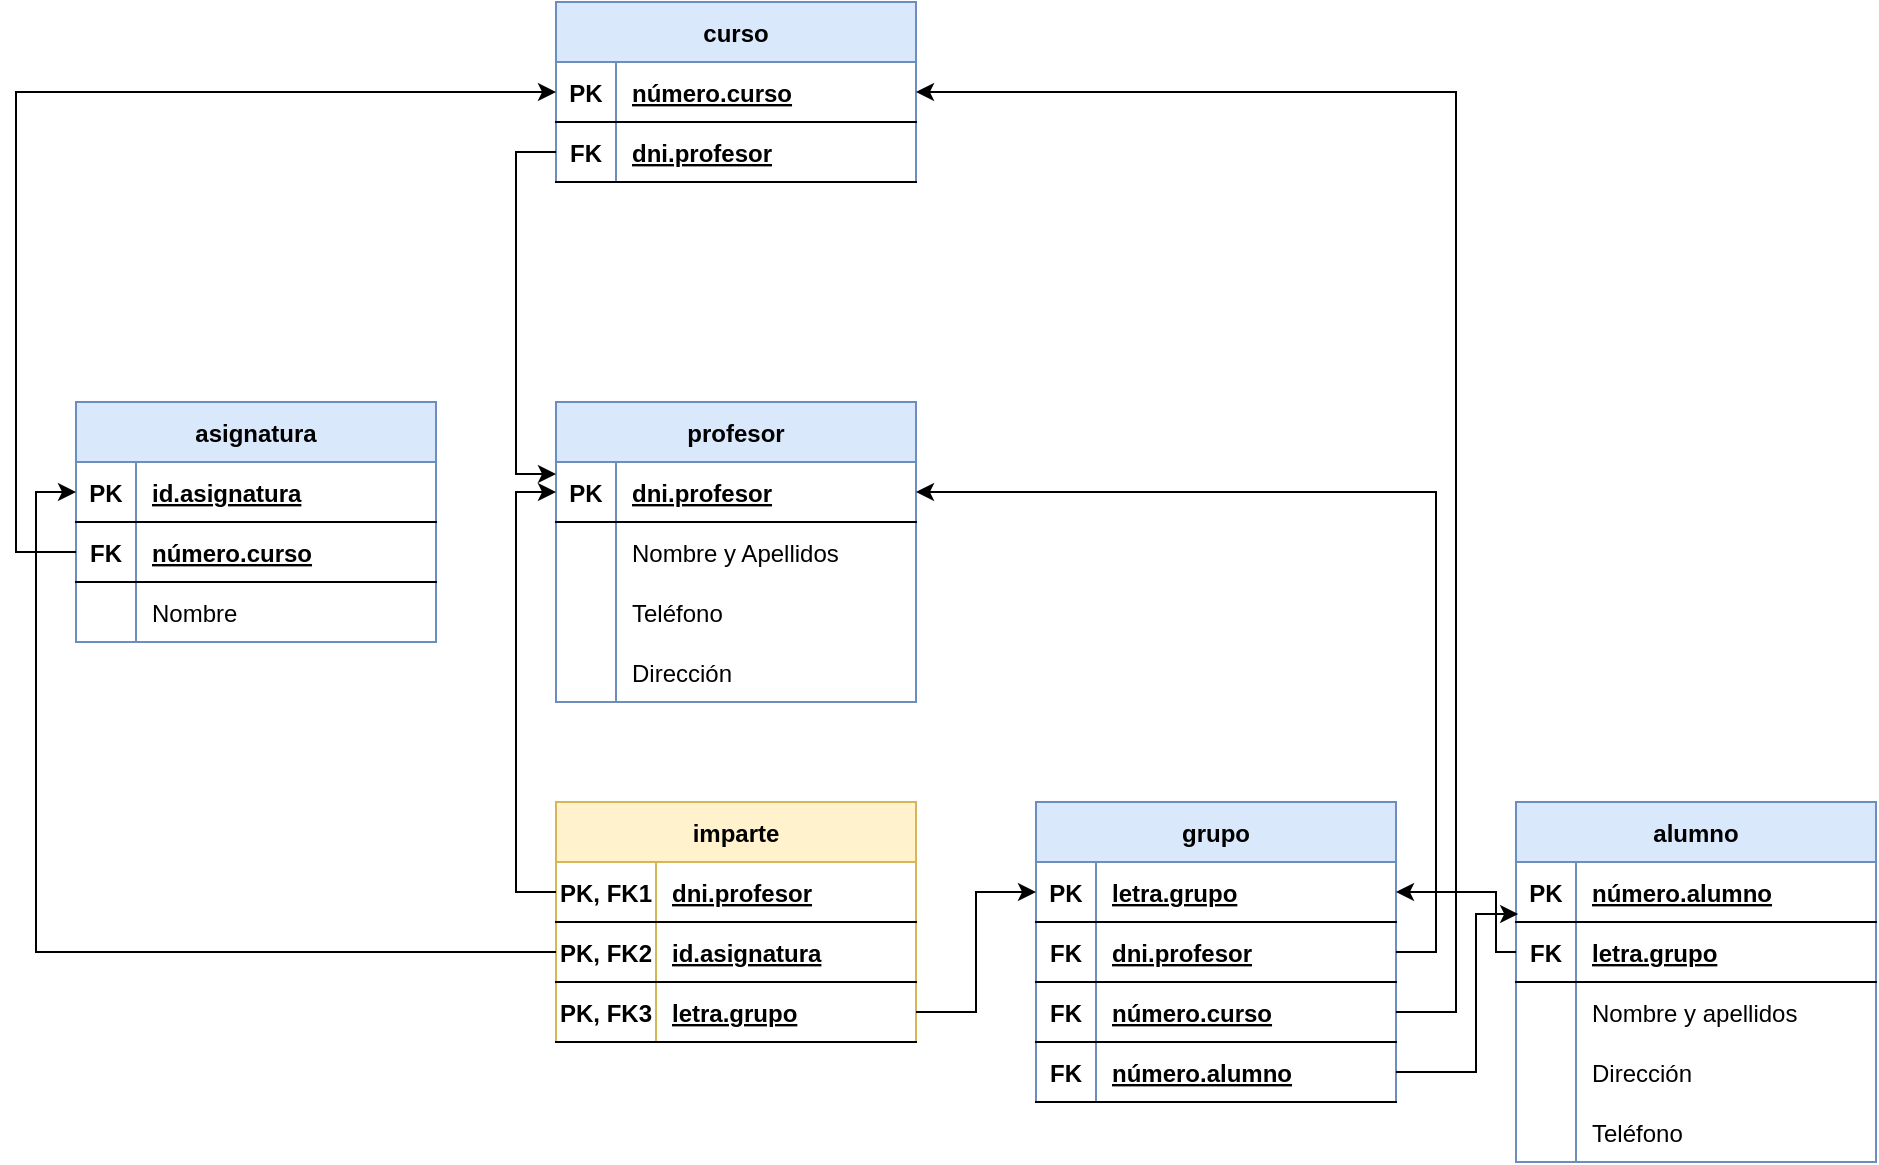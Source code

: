 <mxfile version="20.5.3" type="github">
  <diagram id="wYaWdW8A2PJdJbpHuxRH" name="Página-1">
    <mxGraphModel dx="1422" dy="771" grid="1" gridSize="10" guides="1" tooltips="1" connect="1" arrows="1" fold="1" page="1" pageScale="1" pageWidth="827" pageHeight="1169" math="0" shadow="0">
      <root>
        <mxCell id="0" />
        <mxCell id="1" parent="0" />
        <mxCell id="U52Y8a5yrGxYkL_V11Pb-1" value="profesor" style="shape=table;startSize=30;container=1;collapsible=1;childLayout=tableLayout;fixedRows=1;rowLines=0;fontStyle=1;align=center;resizeLast=1;fillColor=#dae8fc;strokeColor=#6c8ebf;" vertex="1" parent="1">
          <mxGeometry x="290" y="280" width="180" height="150" as="geometry" />
        </mxCell>
        <mxCell id="U52Y8a5yrGxYkL_V11Pb-2" value="" style="shape=tableRow;horizontal=0;startSize=0;swimlaneHead=0;swimlaneBody=0;fillColor=none;collapsible=0;dropTarget=0;points=[[0,0.5],[1,0.5]];portConstraint=eastwest;top=0;left=0;right=0;bottom=1;" vertex="1" parent="U52Y8a5yrGxYkL_V11Pb-1">
          <mxGeometry y="30" width="180" height="30" as="geometry" />
        </mxCell>
        <mxCell id="U52Y8a5yrGxYkL_V11Pb-3" value="PK" style="shape=partialRectangle;connectable=0;fillColor=none;top=0;left=0;bottom=0;right=0;fontStyle=1;overflow=hidden;" vertex="1" parent="U52Y8a5yrGxYkL_V11Pb-2">
          <mxGeometry width="30" height="30" as="geometry">
            <mxRectangle width="30" height="30" as="alternateBounds" />
          </mxGeometry>
        </mxCell>
        <mxCell id="U52Y8a5yrGxYkL_V11Pb-4" value="dni.profesor" style="shape=partialRectangle;connectable=0;fillColor=none;top=0;left=0;bottom=0;right=0;align=left;spacingLeft=6;fontStyle=5;overflow=hidden;" vertex="1" parent="U52Y8a5yrGxYkL_V11Pb-2">
          <mxGeometry x="30" width="150" height="30" as="geometry">
            <mxRectangle width="150" height="30" as="alternateBounds" />
          </mxGeometry>
        </mxCell>
        <mxCell id="U52Y8a5yrGxYkL_V11Pb-5" value="" style="shape=tableRow;horizontal=0;startSize=0;swimlaneHead=0;swimlaneBody=0;fillColor=none;collapsible=0;dropTarget=0;points=[[0,0.5],[1,0.5]];portConstraint=eastwest;top=0;left=0;right=0;bottom=0;" vertex="1" parent="U52Y8a5yrGxYkL_V11Pb-1">
          <mxGeometry y="60" width="180" height="30" as="geometry" />
        </mxCell>
        <mxCell id="U52Y8a5yrGxYkL_V11Pb-6" value="" style="shape=partialRectangle;connectable=0;fillColor=none;top=0;left=0;bottom=0;right=0;editable=1;overflow=hidden;" vertex="1" parent="U52Y8a5yrGxYkL_V11Pb-5">
          <mxGeometry width="30" height="30" as="geometry">
            <mxRectangle width="30" height="30" as="alternateBounds" />
          </mxGeometry>
        </mxCell>
        <mxCell id="U52Y8a5yrGxYkL_V11Pb-7" value="Nombre y Apellidos" style="shape=partialRectangle;connectable=0;fillColor=none;top=0;left=0;bottom=0;right=0;align=left;spacingLeft=6;overflow=hidden;" vertex="1" parent="U52Y8a5yrGxYkL_V11Pb-5">
          <mxGeometry x="30" width="150" height="30" as="geometry">
            <mxRectangle width="150" height="30" as="alternateBounds" />
          </mxGeometry>
        </mxCell>
        <mxCell id="U52Y8a5yrGxYkL_V11Pb-8" value="" style="shape=tableRow;horizontal=0;startSize=0;swimlaneHead=0;swimlaneBody=0;fillColor=none;collapsible=0;dropTarget=0;points=[[0,0.5],[1,0.5]];portConstraint=eastwest;top=0;left=0;right=0;bottom=0;" vertex="1" parent="U52Y8a5yrGxYkL_V11Pb-1">
          <mxGeometry y="90" width="180" height="30" as="geometry" />
        </mxCell>
        <mxCell id="U52Y8a5yrGxYkL_V11Pb-9" value="" style="shape=partialRectangle;connectable=0;fillColor=none;top=0;left=0;bottom=0;right=0;editable=1;overflow=hidden;" vertex="1" parent="U52Y8a5yrGxYkL_V11Pb-8">
          <mxGeometry width="30" height="30" as="geometry">
            <mxRectangle width="30" height="30" as="alternateBounds" />
          </mxGeometry>
        </mxCell>
        <mxCell id="U52Y8a5yrGxYkL_V11Pb-10" value="Teléfono" style="shape=partialRectangle;connectable=0;fillColor=none;top=0;left=0;bottom=0;right=0;align=left;spacingLeft=6;overflow=hidden;" vertex="1" parent="U52Y8a5yrGxYkL_V11Pb-8">
          <mxGeometry x="30" width="150" height="30" as="geometry">
            <mxRectangle width="150" height="30" as="alternateBounds" />
          </mxGeometry>
        </mxCell>
        <mxCell id="U52Y8a5yrGxYkL_V11Pb-11" value="" style="shape=tableRow;horizontal=0;startSize=0;swimlaneHead=0;swimlaneBody=0;fillColor=none;collapsible=0;dropTarget=0;points=[[0,0.5],[1,0.5]];portConstraint=eastwest;top=0;left=0;right=0;bottom=0;" vertex="1" parent="U52Y8a5yrGxYkL_V11Pb-1">
          <mxGeometry y="120" width="180" height="30" as="geometry" />
        </mxCell>
        <mxCell id="U52Y8a5yrGxYkL_V11Pb-12" value="" style="shape=partialRectangle;connectable=0;fillColor=none;top=0;left=0;bottom=0;right=0;editable=1;overflow=hidden;" vertex="1" parent="U52Y8a5yrGxYkL_V11Pb-11">
          <mxGeometry width="30" height="30" as="geometry">
            <mxRectangle width="30" height="30" as="alternateBounds" />
          </mxGeometry>
        </mxCell>
        <mxCell id="U52Y8a5yrGxYkL_V11Pb-13" value="Dirección" style="shape=partialRectangle;connectable=0;fillColor=none;top=0;left=0;bottom=0;right=0;align=left;spacingLeft=6;overflow=hidden;" vertex="1" parent="U52Y8a5yrGxYkL_V11Pb-11">
          <mxGeometry x="30" width="150" height="30" as="geometry">
            <mxRectangle width="150" height="30" as="alternateBounds" />
          </mxGeometry>
        </mxCell>
        <mxCell id="U52Y8a5yrGxYkL_V11Pb-14" value="curso" style="shape=table;startSize=30;container=1;collapsible=1;childLayout=tableLayout;fixedRows=1;rowLines=0;fontStyle=1;align=center;resizeLast=1;fillColor=#dae8fc;strokeColor=#6c8ebf;" vertex="1" parent="1">
          <mxGeometry x="290" y="80" width="180" height="90" as="geometry" />
        </mxCell>
        <mxCell id="U52Y8a5yrGxYkL_V11Pb-15" value="" style="shape=tableRow;horizontal=0;startSize=0;swimlaneHead=0;swimlaneBody=0;fillColor=none;collapsible=0;dropTarget=0;points=[[0,0.5],[1,0.5]];portConstraint=eastwest;top=0;left=0;right=0;bottom=1;" vertex="1" parent="U52Y8a5yrGxYkL_V11Pb-14">
          <mxGeometry y="30" width="180" height="30" as="geometry" />
        </mxCell>
        <mxCell id="U52Y8a5yrGxYkL_V11Pb-16" value="PK" style="shape=partialRectangle;connectable=0;fillColor=none;top=0;left=0;bottom=0;right=0;fontStyle=1;overflow=hidden;" vertex="1" parent="U52Y8a5yrGxYkL_V11Pb-15">
          <mxGeometry width="30" height="30" as="geometry">
            <mxRectangle width="30" height="30" as="alternateBounds" />
          </mxGeometry>
        </mxCell>
        <mxCell id="U52Y8a5yrGxYkL_V11Pb-17" value="número.curso" style="shape=partialRectangle;connectable=0;fillColor=none;top=0;left=0;bottom=0;right=0;align=left;spacingLeft=6;fontStyle=5;overflow=hidden;" vertex="1" parent="U52Y8a5yrGxYkL_V11Pb-15">
          <mxGeometry x="30" width="150" height="30" as="geometry">
            <mxRectangle width="150" height="30" as="alternateBounds" />
          </mxGeometry>
        </mxCell>
        <mxCell id="U52Y8a5yrGxYkL_V11Pb-40" value="" style="shape=tableRow;horizontal=0;startSize=0;swimlaneHead=0;swimlaneBody=0;fillColor=none;collapsible=0;dropTarget=0;points=[[0,0.5],[1,0.5]];portConstraint=eastwest;top=0;left=0;right=0;bottom=1;" vertex="1" parent="U52Y8a5yrGxYkL_V11Pb-14">
          <mxGeometry y="60" width="180" height="30" as="geometry" />
        </mxCell>
        <mxCell id="U52Y8a5yrGxYkL_V11Pb-41" value="FK" style="shape=partialRectangle;connectable=0;fillColor=none;top=0;left=0;bottom=0;right=0;fontStyle=1;overflow=hidden;" vertex="1" parent="U52Y8a5yrGxYkL_V11Pb-40">
          <mxGeometry width="30" height="30" as="geometry">
            <mxRectangle width="30" height="30" as="alternateBounds" />
          </mxGeometry>
        </mxCell>
        <mxCell id="U52Y8a5yrGxYkL_V11Pb-42" value="dni.profesor" style="shape=partialRectangle;connectable=0;fillColor=none;top=0;left=0;bottom=0;right=0;align=left;spacingLeft=6;fontStyle=5;overflow=hidden;" vertex="1" parent="U52Y8a5yrGxYkL_V11Pb-40">
          <mxGeometry x="30" width="150" height="30" as="geometry">
            <mxRectangle width="150" height="30" as="alternateBounds" />
          </mxGeometry>
        </mxCell>
        <mxCell id="U52Y8a5yrGxYkL_V11Pb-27" value="asignatura" style="shape=table;startSize=30;container=1;collapsible=1;childLayout=tableLayout;fixedRows=1;rowLines=0;fontStyle=1;align=center;resizeLast=1;fillColor=#dae8fc;strokeColor=#6c8ebf;" vertex="1" parent="1">
          <mxGeometry x="50" y="280" width="180" height="120" as="geometry" />
        </mxCell>
        <mxCell id="U52Y8a5yrGxYkL_V11Pb-28" value="" style="shape=tableRow;horizontal=0;startSize=0;swimlaneHead=0;swimlaneBody=0;fillColor=none;collapsible=0;dropTarget=0;points=[[0,0.5],[1,0.5]];portConstraint=eastwest;top=0;left=0;right=0;bottom=1;" vertex="1" parent="U52Y8a5yrGxYkL_V11Pb-27">
          <mxGeometry y="30" width="180" height="30" as="geometry" />
        </mxCell>
        <mxCell id="U52Y8a5yrGxYkL_V11Pb-29" value="PK" style="shape=partialRectangle;connectable=0;fillColor=none;top=0;left=0;bottom=0;right=0;fontStyle=1;overflow=hidden;" vertex="1" parent="U52Y8a5yrGxYkL_V11Pb-28">
          <mxGeometry width="30" height="30" as="geometry">
            <mxRectangle width="30" height="30" as="alternateBounds" />
          </mxGeometry>
        </mxCell>
        <mxCell id="U52Y8a5yrGxYkL_V11Pb-30" value="id.asignatura" style="shape=partialRectangle;connectable=0;fillColor=none;top=0;left=0;bottom=0;right=0;align=left;spacingLeft=6;fontStyle=5;overflow=hidden;" vertex="1" parent="U52Y8a5yrGxYkL_V11Pb-28">
          <mxGeometry x="30" width="150" height="30" as="geometry">
            <mxRectangle width="150" height="30" as="alternateBounds" />
          </mxGeometry>
        </mxCell>
        <mxCell id="U52Y8a5yrGxYkL_V11Pb-45" value="" style="shape=tableRow;horizontal=0;startSize=0;swimlaneHead=0;swimlaneBody=0;fillColor=none;collapsible=0;dropTarget=0;points=[[0,0.5],[1,0.5]];portConstraint=eastwest;top=0;left=0;right=0;bottom=1;" vertex="1" parent="U52Y8a5yrGxYkL_V11Pb-27">
          <mxGeometry y="60" width="180" height="30" as="geometry" />
        </mxCell>
        <mxCell id="U52Y8a5yrGxYkL_V11Pb-46" value="FK" style="shape=partialRectangle;connectable=0;fillColor=none;top=0;left=0;bottom=0;right=0;fontStyle=1;overflow=hidden;" vertex="1" parent="U52Y8a5yrGxYkL_V11Pb-45">
          <mxGeometry width="30" height="30" as="geometry">
            <mxRectangle width="30" height="30" as="alternateBounds" />
          </mxGeometry>
        </mxCell>
        <mxCell id="U52Y8a5yrGxYkL_V11Pb-47" value="número.curso" style="shape=partialRectangle;connectable=0;fillColor=none;top=0;left=0;bottom=0;right=0;align=left;spacingLeft=6;fontStyle=5;overflow=hidden;" vertex="1" parent="U52Y8a5yrGxYkL_V11Pb-45">
          <mxGeometry x="30" width="150" height="30" as="geometry">
            <mxRectangle width="150" height="30" as="alternateBounds" />
          </mxGeometry>
        </mxCell>
        <mxCell id="U52Y8a5yrGxYkL_V11Pb-31" value="" style="shape=tableRow;horizontal=0;startSize=0;swimlaneHead=0;swimlaneBody=0;fillColor=none;collapsible=0;dropTarget=0;points=[[0,0.5],[1,0.5]];portConstraint=eastwest;top=0;left=0;right=0;bottom=0;" vertex="1" parent="U52Y8a5yrGxYkL_V11Pb-27">
          <mxGeometry y="90" width="180" height="30" as="geometry" />
        </mxCell>
        <mxCell id="U52Y8a5yrGxYkL_V11Pb-32" value="" style="shape=partialRectangle;connectable=0;fillColor=none;top=0;left=0;bottom=0;right=0;editable=1;overflow=hidden;" vertex="1" parent="U52Y8a5yrGxYkL_V11Pb-31">
          <mxGeometry width="30" height="30" as="geometry">
            <mxRectangle width="30" height="30" as="alternateBounds" />
          </mxGeometry>
        </mxCell>
        <mxCell id="U52Y8a5yrGxYkL_V11Pb-33" value="Nombre" style="shape=partialRectangle;connectable=0;fillColor=none;top=0;left=0;bottom=0;right=0;align=left;spacingLeft=6;overflow=hidden;" vertex="1" parent="U52Y8a5yrGxYkL_V11Pb-31">
          <mxGeometry x="30" width="150" height="30" as="geometry">
            <mxRectangle width="150" height="30" as="alternateBounds" />
          </mxGeometry>
        </mxCell>
        <mxCell id="U52Y8a5yrGxYkL_V11Pb-43" style="edgeStyle=orthogonalEdgeStyle;rounded=0;orthogonalLoop=1;jettySize=auto;html=1;exitX=0;exitY=0.5;exitDx=0;exitDy=0;entryX=0;entryY=0.2;entryDx=0;entryDy=0;entryPerimeter=0;" edge="1" parent="1" source="U52Y8a5yrGxYkL_V11Pb-40" target="U52Y8a5yrGxYkL_V11Pb-2">
          <mxGeometry relative="1" as="geometry" />
        </mxCell>
        <mxCell id="U52Y8a5yrGxYkL_V11Pb-48" style="edgeStyle=orthogonalEdgeStyle;rounded=0;orthogonalLoop=1;jettySize=auto;html=1;exitX=0;exitY=0.5;exitDx=0;exitDy=0;entryX=0;entryY=0.5;entryDx=0;entryDy=0;" edge="1" parent="1" source="U52Y8a5yrGxYkL_V11Pb-45" target="U52Y8a5yrGxYkL_V11Pb-15">
          <mxGeometry relative="1" as="geometry">
            <Array as="points">
              <mxPoint x="20" y="355" />
              <mxPoint x="20" y="125" />
            </Array>
          </mxGeometry>
        </mxCell>
        <mxCell id="U52Y8a5yrGxYkL_V11Pb-49" value="imparte" style="shape=table;startSize=30;container=1;collapsible=1;childLayout=tableLayout;fixedRows=1;rowLines=0;fontStyle=1;align=center;resizeLast=1;fillColor=#fff2cc;strokeColor=#d6b656;" vertex="1" parent="1">
          <mxGeometry x="290" y="480" width="180" height="120" as="geometry" />
        </mxCell>
        <mxCell id="U52Y8a5yrGxYkL_V11Pb-50" value="" style="shape=tableRow;horizontal=0;startSize=0;swimlaneHead=0;swimlaneBody=0;fillColor=none;collapsible=0;dropTarget=0;points=[[0,0.5],[1,0.5]];portConstraint=eastwest;top=0;left=0;right=0;bottom=1;" vertex="1" parent="U52Y8a5yrGxYkL_V11Pb-49">
          <mxGeometry y="30" width="180" height="30" as="geometry" />
        </mxCell>
        <mxCell id="U52Y8a5yrGxYkL_V11Pb-51" value="PK, FK1" style="shape=partialRectangle;connectable=0;fillColor=none;top=0;left=0;bottom=0;right=0;fontStyle=1;overflow=hidden;" vertex="1" parent="U52Y8a5yrGxYkL_V11Pb-50">
          <mxGeometry width="50" height="30" as="geometry">
            <mxRectangle width="50" height="30" as="alternateBounds" />
          </mxGeometry>
        </mxCell>
        <mxCell id="U52Y8a5yrGxYkL_V11Pb-52" value="dni.profesor" style="shape=partialRectangle;connectable=0;fillColor=none;top=0;left=0;bottom=0;right=0;align=left;spacingLeft=6;fontStyle=5;overflow=hidden;" vertex="1" parent="U52Y8a5yrGxYkL_V11Pb-50">
          <mxGeometry x="50" width="130" height="30" as="geometry">
            <mxRectangle width="130" height="30" as="alternateBounds" />
          </mxGeometry>
        </mxCell>
        <mxCell id="U52Y8a5yrGxYkL_V11Pb-62" value="" style="shape=tableRow;horizontal=0;startSize=0;swimlaneHead=0;swimlaneBody=0;fillColor=none;collapsible=0;dropTarget=0;points=[[0,0.5],[1,0.5]];portConstraint=eastwest;top=0;left=0;right=0;bottom=1;" vertex="1" parent="U52Y8a5yrGxYkL_V11Pb-49">
          <mxGeometry y="60" width="180" height="30" as="geometry" />
        </mxCell>
        <mxCell id="U52Y8a5yrGxYkL_V11Pb-63" value="PK, FK2" style="shape=partialRectangle;connectable=0;fillColor=none;top=0;left=0;bottom=0;right=0;fontStyle=1;overflow=hidden;" vertex="1" parent="U52Y8a5yrGxYkL_V11Pb-62">
          <mxGeometry width="50" height="30" as="geometry">
            <mxRectangle width="50" height="30" as="alternateBounds" />
          </mxGeometry>
        </mxCell>
        <mxCell id="U52Y8a5yrGxYkL_V11Pb-64" value="id.asignatura" style="shape=partialRectangle;connectable=0;fillColor=none;top=0;left=0;bottom=0;right=0;align=left;spacingLeft=6;fontStyle=5;overflow=hidden;" vertex="1" parent="U52Y8a5yrGxYkL_V11Pb-62">
          <mxGeometry x="50" width="130" height="30" as="geometry">
            <mxRectangle width="130" height="30" as="alternateBounds" />
          </mxGeometry>
        </mxCell>
        <mxCell id="U52Y8a5yrGxYkL_V11Pb-65" value="" style="shape=tableRow;horizontal=0;startSize=0;swimlaneHead=0;swimlaneBody=0;fillColor=none;collapsible=0;dropTarget=0;points=[[0,0.5],[1,0.5]];portConstraint=eastwest;top=0;left=0;right=0;bottom=1;" vertex="1" parent="U52Y8a5yrGxYkL_V11Pb-49">
          <mxGeometry y="90" width="180" height="30" as="geometry" />
        </mxCell>
        <mxCell id="U52Y8a5yrGxYkL_V11Pb-66" value="PK, FK3" style="shape=partialRectangle;connectable=0;fillColor=none;top=0;left=0;bottom=0;right=0;fontStyle=1;overflow=hidden;" vertex="1" parent="U52Y8a5yrGxYkL_V11Pb-65">
          <mxGeometry width="50" height="30" as="geometry">
            <mxRectangle width="50" height="30" as="alternateBounds" />
          </mxGeometry>
        </mxCell>
        <mxCell id="U52Y8a5yrGxYkL_V11Pb-67" value="letra.grupo" style="shape=partialRectangle;connectable=0;fillColor=none;top=0;left=0;bottom=0;right=0;align=left;spacingLeft=6;fontStyle=5;overflow=hidden;" vertex="1" parent="U52Y8a5yrGxYkL_V11Pb-65">
          <mxGeometry x="50" width="130" height="30" as="geometry">
            <mxRectangle width="130" height="30" as="alternateBounds" />
          </mxGeometry>
        </mxCell>
        <mxCell id="U52Y8a5yrGxYkL_V11Pb-68" style="edgeStyle=orthogonalEdgeStyle;rounded=0;orthogonalLoop=1;jettySize=auto;html=1;exitX=0;exitY=0.5;exitDx=0;exitDy=0;entryX=0;entryY=0.5;entryDx=0;entryDy=0;" edge="1" parent="1" source="U52Y8a5yrGxYkL_V11Pb-50" target="U52Y8a5yrGxYkL_V11Pb-2">
          <mxGeometry relative="1" as="geometry" />
        </mxCell>
        <mxCell id="U52Y8a5yrGxYkL_V11Pb-69" style="edgeStyle=orthogonalEdgeStyle;rounded=0;orthogonalLoop=1;jettySize=auto;html=1;exitX=0;exitY=0.5;exitDx=0;exitDy=0;entryX=0;entryY=0.5;entryDx=0;entryDy=0;" edge="1" parent="1" source="U52Y8a5yrGxYkL_V11Pb-62" target="U52Y8a5yrGxYkL_V11Pb-28">
          <mxGeometry relative="1" as="geometry" />
        </mxCell>
        <mxCell id="U52Y8a5yrGxYkL_V11Pb-70" value="grupo" style="shape=table;startSize=30;container=1;collapsible=1;childLayout=tableLayout;fixedRows=1;rowLines=0;fontStyle=1;align=center;resizeLast=1;fillColor=#dae8fc;strokeColor=#6c8ebf;" vertex="1" parent="1">
          <mxGeometry x="530" y="480" width="180" height="150" as="geometry" />
        </mxCell>
        <mxCell id="U52Y8a5yrGxYkL_V11Pb-71" value="" style="shape=tableRow;horizontal=0;startSize=0;swimlaneHead=0;swimlaneBody=0;fillColor=none;collapsible=0;dropTarget=0;points=[[0,0.5],[1,0.5]];portConstraint=eastwest;top=0;left=0;right=0;bottom=1;" vertex="1" parent="U52Y8a5yrGxYkL_V11Pb-70">
          <mxGeometry y="30" width="180" height="30" as="geometry" />
        </mxCell>
        <mxCell id="U52Y8a5yrGxYkL_V11Pb-72" value="PK" style="shape=partialRectangle;connectable=0;fillColor=none;top=0;left=0;bottom=0;right=0;fontStyle=1;overflow=hidden;" vertex="1" parent="U52Y8a5yrGxYkL_V11Pb-71">
          <mxGeometry width="30" height="30" as="geometry">
            <mxRectangle width="30" height="30" as="alternateBounds" />
          </mxGeometry>
        </mxCell>
        <mxCell id="U52Y8a5yrGxYkL_V11Pb-73" value="letra.grupo" style="shape=partialRectangle;connectable=0;fillColor=none;top=0;left=0;bottom=0;right=0;align=left;spacingLeft=6;fontStyle=5;overflow=hidden;" vertex="1" parent="U52Y8a5yrGxYkL_V11Pb-71">
          <mxGeometry x="30" width="150" height="30" as="geometry">
            <mxRectangle width="150" height="30" as="alternateBounds" />
          </mxGeometry>
        </mxCell>
        <mxCell id="U52Y8a5yrGxYkL_V11Pb-84" value="" style="shape=tableRow;horizontal=0;startSize=0;swimlaneHead=0;swimlaneBody=0;fillColor=none;collapsible=0;dropTarget=0;points=[[0,0.5],[1,0.5]];portConstraint=eastwest;top=0;left=0;right=0;bottom=1;" vertex="1" parent="U52Y8a5yrGxYkL_V11Pb-70">
          <mxGeometry y="60" width="180" height="30" as="geometry" />
        </mxCell>
        <mxCell id="U52Y8a5yrGxYkL_V11Pb-85" value="FK" style="shape=partialRectangle;connectable=0;fillColor=none;top=0;left=0;bottom=0;right=0;fontStyle=1;overflow=hidden;" vertex="1" parent="U52Y8a5yrGxYkL_V11Pb-84">
          <mxGeometry width="30" height="30" as="geometry">
            <mxRectangle width="30" height="30" as="alternateBounds" />
          </mxGeometry>
        </mxCell>
        <mxCell id="U52Y8a5yrGxYkL_V11Pb-86" value="dni.profesor" style="shape=partialRectangle;connectable=0;fillColor=none;top=0;left=0;bottom=0;right=0;align=left;spacingLeft=6;fontStyle=5;overflow=hidden;" vertex="1" parent="U52Y8a5yrGxYkL_V11Pb-84">
          <mxGeometry x="30" width="150" height="30" as="geometry">
            <mxRectangle width="150" height="30" as="alternateBounds" />
          </mxGeometry>
        </mxCell>
        <mxCell id="U52Y8a5yrGxYkL_V11Pb-88" value="" style="shape=tableRow;horizontal=0;startSize=0;swimlaneHead=0;swimlaneBody=0;fillColor=none;collapsible=0;dropTarget=0;points=[[0,0.5],[1,0.5]];portConstraint=eastwest;top=0;left=0;right=0;bottom=1;" vertex="1" parent="U52Y8a5yrGxYkL_V11Pb-70">
          <mxGeometry y="90" width="180" height="30" as="geometry" />
        </mxCell>
        <mxCell id="U52Y8a5yrGxYkL_V11Pb-89" value="FK" style="shape=partialRectangle;connectable=0;fillColor=none;top=0;left=0;bottom=0;right=0;fontStyle=1;overflow=hidden;" vertex="1" parent="U52Y8a5yrGxYkL_V11Pb-88">
          <mxGeometry width="30" height="30" as="geometry">
            <mxRectangle width="30" height="30" as="alternateBounds" />
          </mxGeometry>
        </mxCell>
        <mxCell id="U52Y8a5yrGxYkL_V11Pb-90" value="número.curso" style="shape=partialRectangle;connectable=0;fillColor=none;top=0;left=0;bottom=0;right=0;align=left;spacingLeft=6;fontStyle=5;overflow=hidden;" vertex="1" parent="U52Y8a5yrGxYkL_V11Pb-88">
          <mxGeometry x="30" width="150" height="30" as="geometry">
            <mxRectangle width="150" height="30" as="alternateBounds" />
          </mxGeometry>
        </mxCell>
        <mxCell id="U52Y8a5yrGxYkL_V11Pb-109" value="" style="shape=tableRow;horizontal=0;startSize=0;swimlaneHead=0;swimlaneBody=0;fillColor=none;collapsible=0;dropTarget=0;points=[[0,0.5],[1,0.5]];portConstraint=eastwest;top=0;left=0;right=0;bottom=1;" vertex="1" parent="U52Y8a5yrGxYkL_V11Pb-70">
          <mxGeometry y="120" width="180" height="30" as="geometry" />
        </mxCell>
        <mxCell id="U52Y8a5yrGxYkL_V11Pb-110" value="FK" style="shape=partialRectangle;connectable=0;fillColor=none;top=0;left=0;bottom=0;right=0;fontStyle=1;overflow=hidden;" vertex="1" parent="U52Y8a5yrGxYkL_V11Pb-109">
          <mxGeometry width="30" height="30" as="geometry">
            <mxRectangle width="30" height="30" as="alternateBounds" />
          </mxGeometry>
        </mxCell>
        <mxCell id="U52Y8a5yrGxYkL_V11Pb-111" value="número.alumno" style="shape=partialRectangle;connectable=0;fillColor=none;top=0;left=0;bottom=0;right=0;align=left;spacingLeft=6;fontStyle=5;overflow=hidden;" vertex="1" parent="U52Y8a5yrGxYkL_V11Pb-109">
          <mxGeometry x="30" width="150" height="30" as="geometry">
            <mxRectangle width="150" height="30" as="alternateBounds" />
          </mxGeometry>
        </mxCell>
        <mxCell id="U52Y8a5yrGxYkL_V11Pb-83" style="edgeStyle=orthogonalEdgeStyle;rounded=0;orthogonalLoop=1;jettySize=auto;html=1;exitX=1;exitY=0.5;exitDx=0;exitDy=0;entryX=0;entryY=0.5;entryDx=0;entryDy=0;" edge="1" parent="1" source="U52Y8a5yrGxYkL_V11Pb-65" target="U52Y8a5yrGxYkL_V11Pb-71">
          <mxGeometry relative="1" as="geometry" />
        </mxCell>
        <mxCell id="U52Y8a5yrGxYkL_V11Pb-87" style="edgeStyle=orthogonalEdgeStyle;rounded=0;orthogonalLoop=1;jettySize=auto;html=1;exitX=1;exitY=0.5;exitDx=0;exitDy=0;entryX=1;entryY=0.5;entryDx=0;entryDy=0;" edge="1" parent="1" source="U52Y8a5yrGxYkL_V11Pb-84" target="U52Y8a5yrGxYkL_V11Pb-2">
          <mxGeometry relative="1" as="geometry">
            <Array as="points">
              <mxPoint x="730" y="555" />
              <mxPoint x="730" y="325" />
            </Array>
          </mxGeometry>
        </mxCell>
        <mxCell id="U52Y8a5yrGxYkL_V11Pb-91" style="edgeStyle=orthogonalEdgeStyle;rounded=0;orthogonalLoop=1;jettySize=auto;html=1;exitX=1;exitY=0.5;exitDx=0;exitDy=0;entryX=1;entryY=0.5;entryDx=0;entryDy=0;" edge="1" parent="1" source="U52Y8a5yrGxYkL_V11Pb-88" target="U52Y8a5yrGxYkL_V11Pb-15">
          <mxGeometry relative="1" as="geometry">
            <Array as="points">
              <mxPoint x="740" y="585" />
              <mxPoint x="740" y="125" />
            </Array>
          </mxGeometry>
        </mxCell>
        <mxCell id="U52Y8a5yrGxYkL_V11Pb-92" value="alumno" style="shape=table;startSize=30;container=1;collapsible=1;childLayout=tableLayout;fixedRows=1;rowLines=0;fontStyle=1;align=center;resizeLast=1;fillColor=#dae8fc;strokeColor=#6c8ebf;" vertex="1" parent="1">
          <mxGeometry x="770" y="480" width="180" height="180" as="geometry" />
        </mxCell>
        <mxCell id="U52Y8a5yrGxYkL_V11Pb-93" value="" style="shape=tableRow;horizontal=0;startSize=0;swimlaneHead=0;swimlaneBody=0;fillColor=none;collapsible=0;dropTarget=0;points=[[0,0.5],[1,0.5]];portConstraint=eastwest;top=0;left=0;right=0;bottom=1;" vertex="1" parent="U52Y8a5yrGxYkL_V11Pb-92">
          <mxGeometry y="30" width="180" height="30" as="geometry" />
        </mxCell>
        <mxCell id="U52Y8a5yrGxYkL_V11Pb-94" value="PK" style="shape=partialRectangle;connectable=0;fillColor=none;top=0;left=0;bottom=0;right=0;fontStyle=1;overflow=hidden;" vertex="1" parent="U52Y8a5yrGxYkL_V11Pb-93">
          <mxGeometry width="30" height="30" as="geometry">
            <mxRectangle width="30" height="30" as="alternateBounds" />
          </mxGeometry>
        </mxCell>
        <mxCell id="U52Y8a5yrGxYkL_V11Pb-95" value="número.alumno" style="shape=partialRectangle;connectable=0;fillColor=none;top=0;left=0;bottom=0;right=0;align=left;spacingLeft=6;fontStyle=5;overflow=hidden;" vertex="1" parent="U52Y8a5yrGxYkL_V11Pb-93">
          <mxGeometry x="30" width="150" height="30" as="geometry">
            <mxRectangle width="150" height="30" as="alternateBounds" />
          </mxGeometry>
        </mxCell>
        <mxCell id="U52Y8a5yrGxYkL_V11Pb-105" value="" style="shape=tableRow;horizontal=0;startSize=0;swimlaneHead=0;swimlaneBody=0;fillColor=none;collapsible=0;dropTarget=0;points=[[0,0.5],[1,0.5]];portConstraint=eastwest;top=0;left=0;right=0;bottom=1;" vertex="1" parent="U52Y8a5yrGxYkL_V11Pb-92">
          <mxGeometry y="60" width="180" height="30" as="geometry" />
        </mxCell>
        <mxCell id="U52Y8a5yrGxYkL_V11Pb-106" value="FK" style="shape=partialRectangle;connectable=0;fillColor=none;top=0;left=0;bottom=0;right=0;fontStyle=1;overflow=hidden;" vertex="1" parent="U52Y8a5yrGxYkL_V11Pb-105">
          <mxGeometry width="30" height="30" as="geometry">
            <mxRectangle width="30" height="30" as="alternateBounds" />
          </mxGeometry>
        </mxCell>
        <mxCell id="U52Y8a5yrGxYkL_V11Pb-107" value="letra.grupo" style="shape=partialRectangle;connectable=0;fillColor=none;top=0;left=0;bottom=0;right=0;align=left;spacingLeft=6;fontStyle=5;overflow=hidden;" vertex="1" parent="U52Y8a5yrGxYkL_V11Pb-105">
          <mxGeometry x="30" width="150" height="30" as="geometry">
            <mxRectangle width="150" height="30" as="alternateBounds" />
          </mxGeometry>
        </mxCell>
        <mxCell id="U52Y8a5yrGxYkL_V11Pb-96" value="" style="shape=tableRow;horizontal=0;startSize=0;swimlaneHead=0;swimlaneBody=0;fillColor=none;collapsible=0;dropTarget=0;points=[[0,0.5],[1,0.5]];portConstraint=eastwest;top=0;left=0;right=0;bottom=0;" vertex="1" parent="U52Y8a5yrGxYkL_V11Pb-92">
          <mxGeometry y="90" width="180" height="30" as="geometry" />
        </mxCell>
        <mxCell id="U52Y8a5yrGxYkL_V11Pb-97" value="" style="shape=partialRectangle;connectable=0;fillColor=none;top=0;left=0;bottom=0;right=0;editable=1;overflow=hidden;" vertex="1" parent="U52Y8a5yrGxYkL_V11Pb-96">
          <mxGeometry width="30" height="30" as="geometry">
            <mxRectangle width="30" height="30" as="alternateBounds" />
          </mxGeometry>
        </mxCell>
        <mxCell id="U52Y8a5yrGxYkL_V11Pb-98" value="Nombre y apellidos" style="shape=partialRectangle;connectable=0;fillColor=none;top=0;left=0;bottom=0;right=0;align=left;spacingLeft=6;overflow=hidden;" vertex="1" parent="U52Y8a5yrGxYkL_V11Pb-96">
          <mxGeometry x="30" width="150" height="30" as="geometry">
            <mxRectangle width="150" height="30" as="alternateBounds" />
          </mxGeometry>
        </mxCell>
        <mxCell id="U52Y8a5yrGxYkL_V11Pb-99" value="" style="shape=tableRow;horizontal=0;startSize=0;swimlaneHead=0;swimlaneBody=0;fillColor=none;collapsible=0;dropTarget=0;points=[[0,0.5],[1,0.5]];portConstraint=eastwest;top=0;left=0;right=0;bottom=0;" vertex="1" parent="U52Y8a5yrGxYkL_V11Pb-92">
          <mxGeometry y="120" width="180" height="30" as="geometry" />
        </mxCell>
        <mxCell id="U52Y8a5yrGxYkL_V11Pb-100" value="" style="shape=partialRectangle;connectable=0;fillColor=none;top=0;left=0;bottom=0;right=0;editable=1;overflow=hidden;" vertex="1" parent="U52Y8a5yrGxYkL_V11Pb-99">
          <mxGeometry width="30" height="30" as="geometry">
            <mxRectangle width="30" height="30" as="alternateBounds" />
          </mxGeometry>
        </mxCell>
        <mxCell id="U52Y8a5yrGxYkL_V11Pb-101" value="Dirección" style="shape=partialRectangle;connectable=0;fillColor=none;top=0;left=0;bottom=0;right=0;align=left;spacingLeft=6;overflow=hidden;" vertex="1" parent="U52Y8a5yrGxYkL_V11Pb-99">
          <mxGeometry x="30" width="150" height="30" as="geometry">
            <mxRectangle width="150" height="30" as="alternateBounds" />
          </mxGeometry>
        </mxCell>
        <mxCell id="U52Y8a5yrGxYkL_V11Pb-102" value="" style="shape=tableRow;horizontal=0;startSize=0;swimlaneHead=0;swimlaneBody=0;fillColor=none;collapsible=0;dropTarget=0;points=[[0,0.5],[1,0.5]];portConstraint=eastwest;top=0;left=0;right=0;bottom=0;" vertex="1" parent="U52Y8a5yrGxYkL_V11Pb-92">
          <mxGeometry y="150" width="180" height="30" as="geometry" />
        </mxCell>
        <mxCell id="U52Y8a5yrGxYkL_V11Pb-103" value="" style="shape=partialRectangle;connectable=0;fillColor=none;top=0;left=0;bottom=0;right=0;editable=1;overflow=hidden;" vertex="1" parent="U52Y8a5yrGxYkL_V11Pb-102">
          <mxGeometry width="30" height="30" as="geometry">
            <mxRectangle width="30" height="30" as="alternateBounds" />
          </mxGeometry>
        </mxCell>
        <mxCell id="U52Y8a5yrGxYkL_V11Pb-104" value="Teléfono" style="shape=partialRectangle;connectable=0;fillColor=none;top=0;left=0;bottom=0;right=0;align=left;spacingLeft=6;overflow=hidden;" vertex="1" parent="U52Y8a5yrGxYkL_V11Pb-102">
          <mxGeometry x="30" width="150" height="30" as="geometry">
            <mxRectangle width="150" height="30" as="alternateBounds" />
          </mxGeometry>
        </mxCell>
        <mxCell id="U52Y8a5yrGxYkL_V11Pb-108" style="edgeStyle=orthogonalEdgeStyle;rounded=0;orthogonalLoop=1;jettySize=auto;html=1;exitX=0;exitY=0.5;exitDx=0;exitDy=0;" edge="1" parent="1" source="U52Y8a5yrGxYkL_V11Pb-105" target="U52Y8a5yrGxYkL_V11Pb-71">
          <mxGeometry relative="1" as="geometry">
            <Array as="points">
              <mxPoint x="760" y="555" />
              <mxPoint x="760" y="525" />
            </Array>
          </mxGeometry>
        </mxCell>
        <mxCell id="U52Y8a5yrGxYkL_V11Pb-113" style="edgeStyle=orthogonalEdgeStyle;rounded=0;orthogonalLoop=1;jettySize=auto;html=1;exitX=1;exitY=0.5;exitDx=0;exitDy=0;entryX=0.006;entryY=0.867;entryDx=0;entryDy=0;entryPerimeter=0;" edge="1" parent="1" source="U52Y8a5yrGxYkL_V11Pb-109" target="U52Y8a5yrGxYkL_V11Pb-93">
          <mxGeometry relative="1" as="geometry">
            <Array as="points">
              <mxPoint x="750" y="615" />
              <mxPoint x="750" y="536" />
            </Array>
          </mxGeometry>
        </mxCell>
      </root>
    </mxGraphModel>
  </diagram>
</mxfile>
